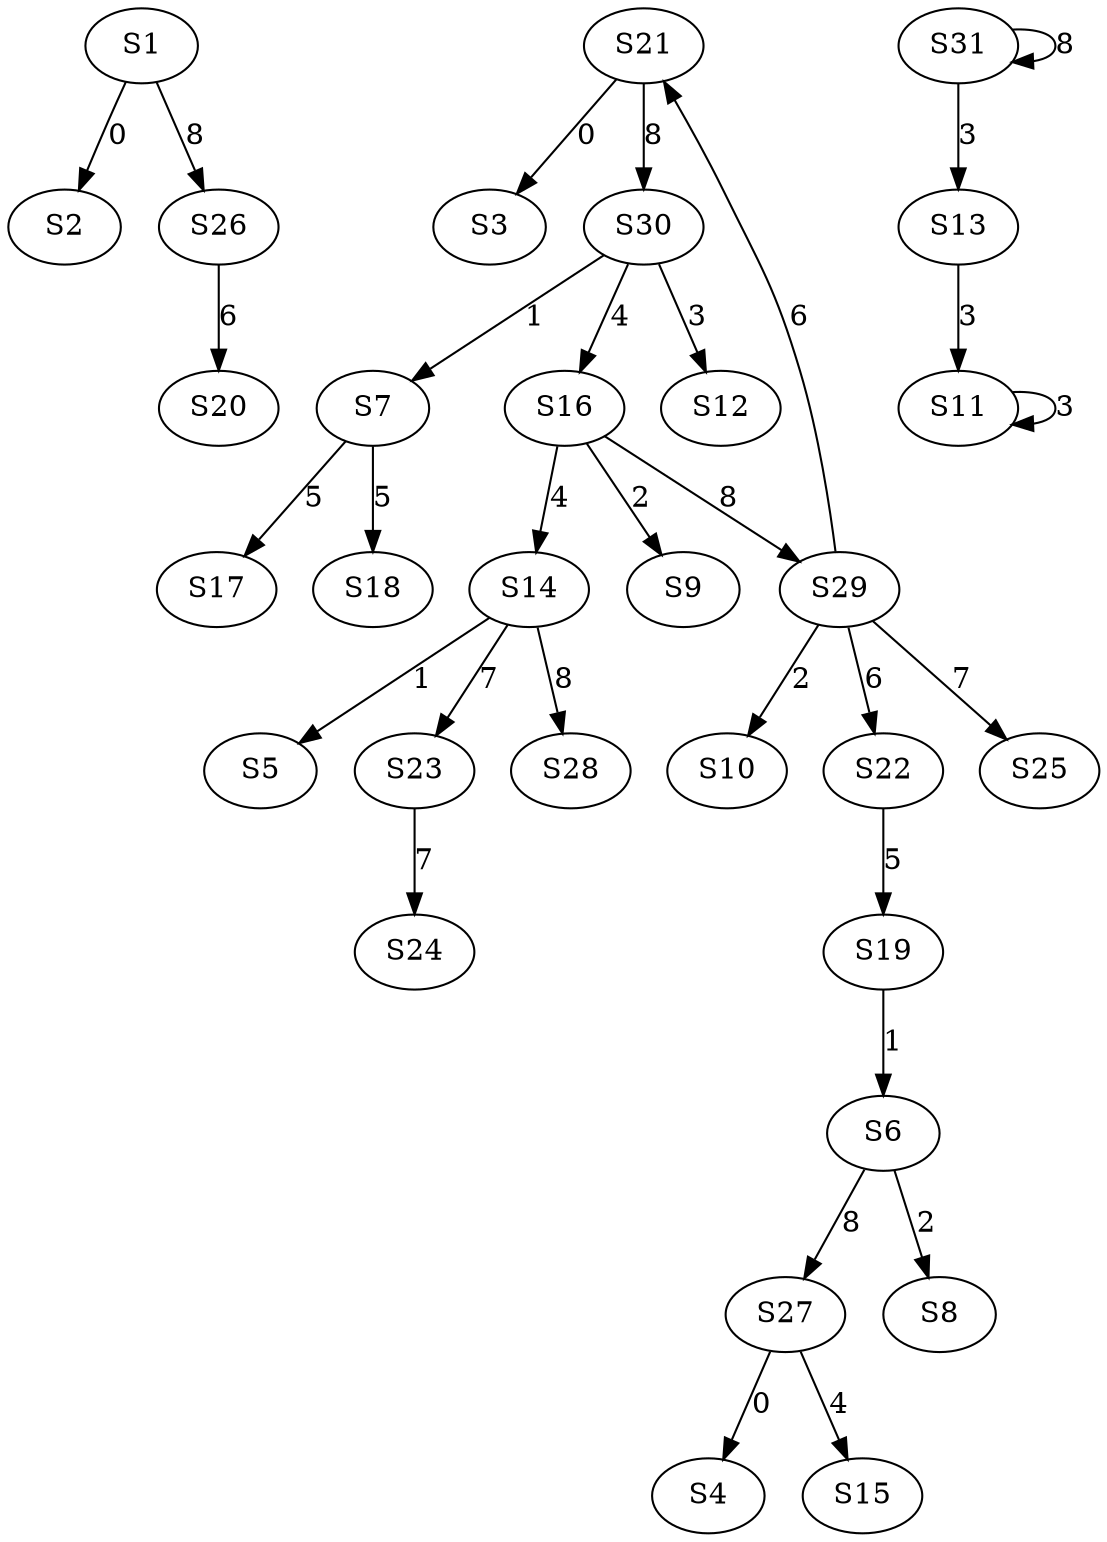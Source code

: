 strict digraph {
	S1 -> S2 [ label = 0 ];
	S21 -> S3 [ label = 0 ];
	S27 -> S4 [ label = 0 ];
	S14 -> S5 [ label = 1 ];
	S19 -> S6 [ label = 1 ];
	S30 -> S7 [ label = 1 ];
	S6 -> S8 [ label = 2 ];
	S16 -> S9 [ label = 2 ];
	S29 -> S10 [ label = 2 ];
	S13 -> S11 [ label = 3 ];
	S30 -> S12 [ label = 3 ];
	S31 -> S13 [ label = 3 ];
	S16 -> S14 [ label = 4 ];
	S27 -> S15 [ label = 4 ];
	S30 -> S16 [ label = 4 ];
	S7 -> S17 [ label = 5 ];
	S7 -> S18 [ label = 5 ];
	S22 -> S19 [ label = 5 ];
	S26 -> S20 [ label = 6 ];
	S29 -> S21 [ label = 6 ];
	S29 -> S22 [ label = 6 ];
	S14 -> S23 [ label = 7 ];
	S23 -> S24 [ label = 7 ];
	S29 -> S25 [ label = 7 ];
	S1 -> S26 [ label = 8 ];
	S6 -> S27 [ label = 8 ];
	S14 -> S28 [ label = 8 ];
	S16 -> S29 [ label = 8 ];
	S21 -> S30 [ label = 8 ];
	S31 -> S31 [ label = 8 ];
	S11 -> S11 [ label = 3 ];
}